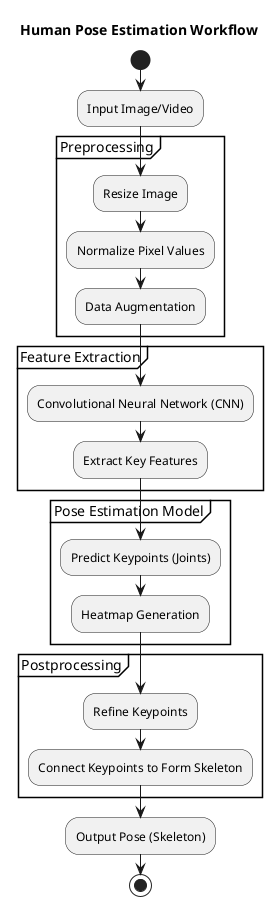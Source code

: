 @startuml
title Human Pose Estimation Workflow

start
:Input Image/Video;

partition Preprocessing {
  :Resize Image;
  :Normalize Pixel Values;
  :Data Augmentation;
}

partition Feature Extraction {
  :Convolutional Neural Network (CNN);
  :Extract Key Features;
}

partition Pose Estimation Model {
  :Predict Keypoints (Joints);
  :Heatmap Generation;
}

partition Postprocessing {
  :Refine Keypoints;
  :Connect Keypoints to Form Skeleton;
}

:Output Pose (Skeleton);
stop

@enduml

' To export this diagram as PNG or SVG:
' 1. Use a PlantUML editor (e.g., PlantUML plugin in VS Code, IntelliJ, or an online editor like PlantText).
' 2. Run the PlantUML rendering command to generate the diagram.
' 3. Save the output as PNG or SVG from the editor.
' Alternatively, use the PlantUML command-line tool:
'    java -jar plantuml.jar -tpng human_pose_estimation.puml  (for PNG)
'    java -jar plantuml.jar -tsvg human_pose_estimation.puml  (for SVG)
